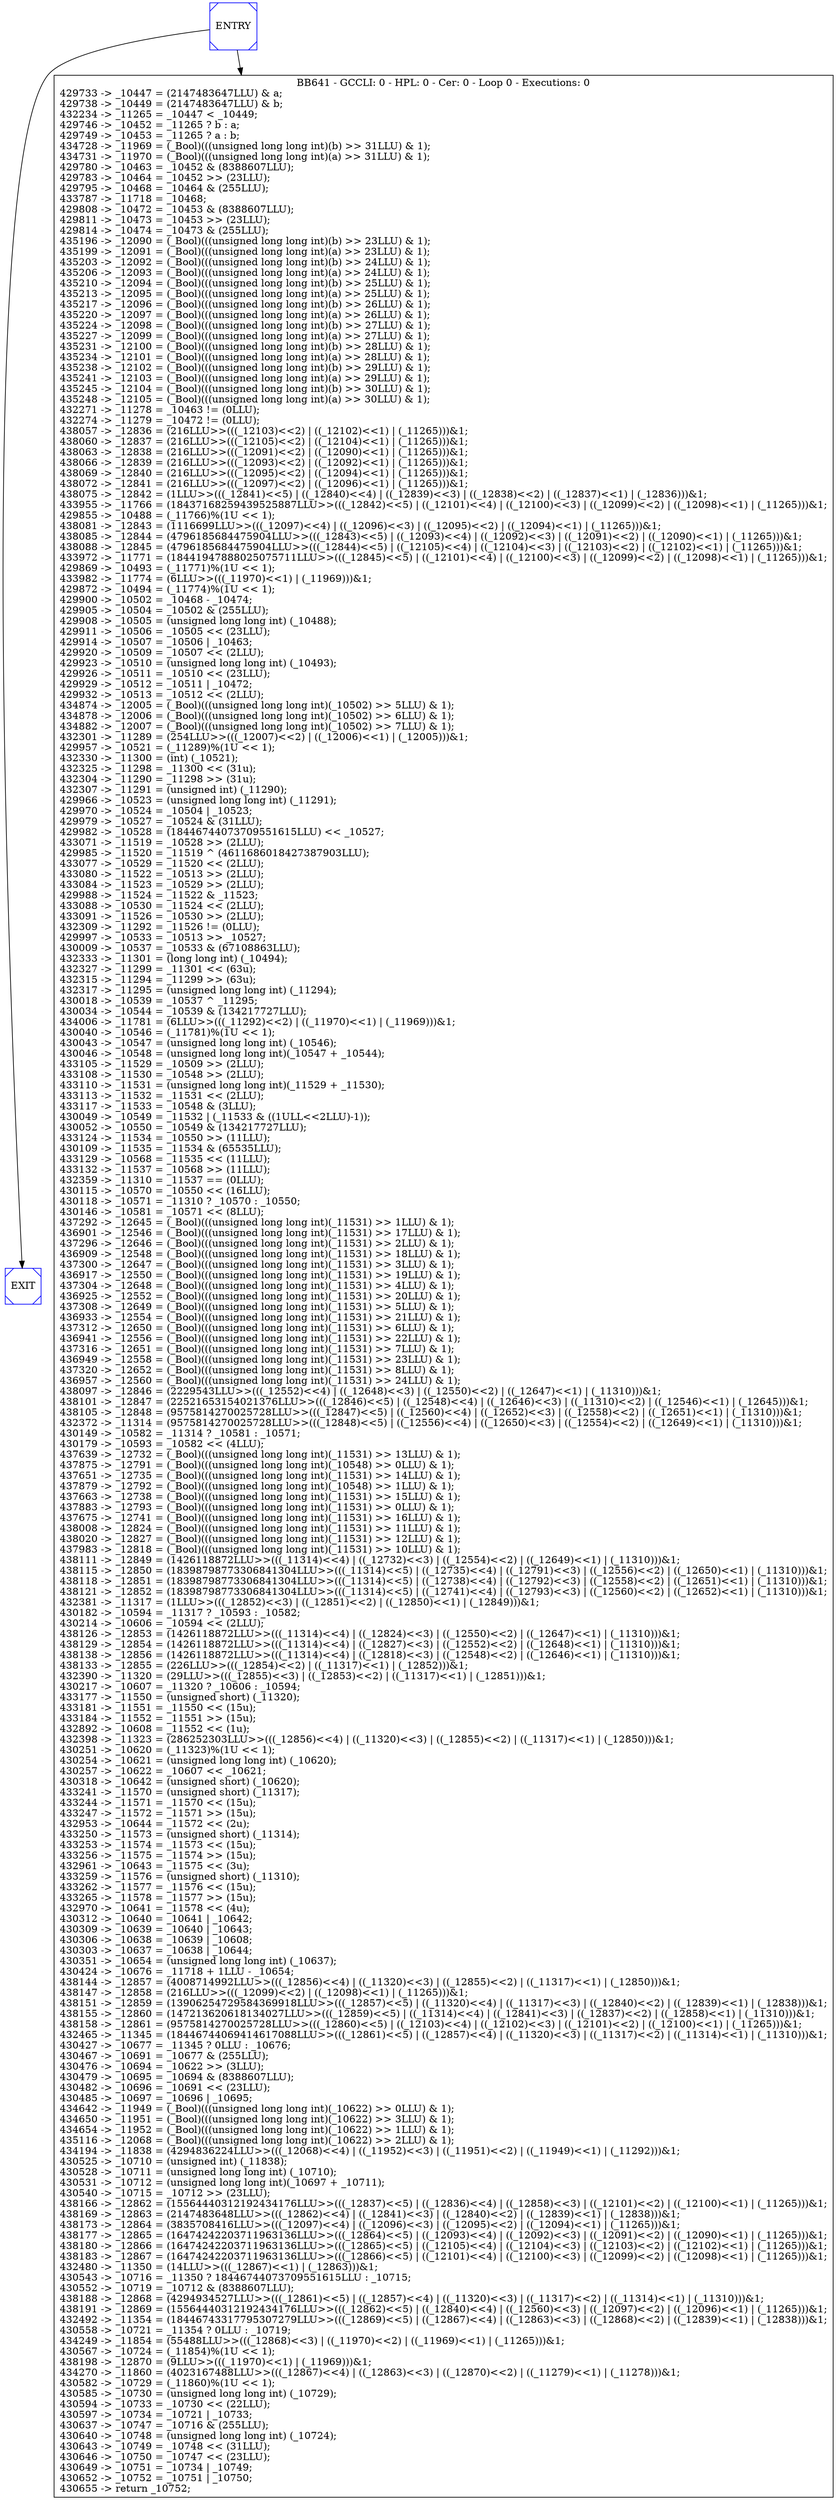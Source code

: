 digraph G {
0[color=blue,shape=Msquare, label="ENTRY"];
1[color=blue,shape=Msquare, label="EXIT"];
2[shape=box, label="BB641 - GCCLI: 0 - HPL: 0 - Cer: 0 - Loop 0 - Executions: 0\n429733 -> _10447 = (2147483647LLU) & a;\l429738 -> _10449 = (2147483647LLU) & b;\l432234 -> _11265 = _10447 < _10449;\l429746 -> _10452 = _11265 ? b : a;\l429749 -> _10453 = _11265 ? a : b;\l434728 -> _11969 = (_Bool)(((unsigned long long int)(b) >> 31LLU) & 1);\l434731 -> _11970 = (_Bool)(((unsigned long long int)(a) >> 31LLU) & 1);\l429780 -> _10463 = _10452 & (8388607LLU);\l429783 -> _10464 = _10452 >> (23LLU);\l429795 -> _10468 = _10464 & (255LLU);\l433787 -> _11718 = _10468;\l429808 -> _10472 = _10453 & (8388607LLU);\l429811 -> _10473 = _10453 >> (23LLU);\l429814 -> _10474 = _10473 & (255LLU);\l435196 -> _12090 = (_Bool)(((unsigned long long int)(b) >> 23LLU) & 1);\l435199 -> _12091 = (_Bool)(((unsigned long long int)(a) >> 23LLU) & 1);\l435203 -> _12092 = (_Bool)(((unsigned long long int)(b) >> 24LLU) & 1);\l435206 -> _12093 = (_Bool)(((unsigned long long int)(a) >> 24LLU) & 1);\l435210 -> _12094 = (_Bool)(((unsigned long long int)(b) >> 25LLU) & 1);\l435213 -> _12095 = (_Bool)(((unsigned long long int)(a) >> 25LLU) & 1);\l435217 -> _12096 = (_Bool)(((unsigned long long int)(b) >> 26LLU) & 1);\l435220 -> _12097 = (_Bool)(((unsigned long long int)(a) >> 26LLU) & 1);\l435224 -> _12098 = (_Bool)(((unsigned long long int)(b) >> 27LLU) & 1);\l435227 -> _12099 = (_Bool)(((unsigned long long int)(a) >> 27LLU) & 1);\l435231 -> _12100 = (_Bool)(((unsigned long long int)(b) >> 28LLU) & 1);\l435234 -> _12101 = (_Bool)(((unsigned long long int)(a) >> 28LLU) & 1);\l435238 -> _12102 = (_Bool)(((unsigned long long int)(b) >> 29LLU) & 1);\l435241 -> _12103 = (_Bool)(((unsigned long long int)(a) >> 29LLU) & 1);\l435245 -> _12104 = (_Bool)(((unsigned long long int)(b) >> 30LLU) & 1);\l435248 -> _12105 = (_Bool)(((unsigned long long int)(a) >> 30LLU) & 1);\l432271 -> _11278 = _10463 != (0LLU);\l432274 -> _11279 = _10472 != (0LLU);\l438057 -> _12836 = (216LLU>>(((_12103)<<2) | ((_12102)<<1) | (_11265)))&1;\l438060 -> _12837 = (216LLU>>(((_12105)<<2) | ((_12104)<<1) | (_11265)))&1;\l438063 -> _12838 = (216LLU>>(((_12091)<<2) | ((_12090)<<1) | (_11265)))&1;\l438066 -> _12839 = (216LLU>>(((_12093)<<2) | ((_12092)<<1) | (_11265)))&1;\l438069 -> _12840 = (216LLU>>(((_12095)<<2) | ((_12094)<<1) | (_11265)))&1;\l438072 -> _12841 = (216LLU>>(((_12097)<<2) | ((_12096)<<1) | (_11265)))&1;\l438075 -> _12842 = (1LLU>>(((_12841)<<5) | ((_12840)<<4) | ((_12839)<<3) | ((_12838)<<2) | ((_12837)<<1) | (_12836)))&1;\l433955 -> _11766 = (18437168259439525887LLU>>(((_12842)<<5) | ((_12101)<<4) | ((_12100)<<3) | ((_12099)<<2) | ((_12098)<<1) | (_11265)))&1;\l429855 -> _10488 = (_11766)%(1U << 1);\l438081 -> _12843 = (1116699LLU>>(((_12097)<<4) | ((_12096)<<3) | ((_12095)<<2) | ((_12094)<<1) | (_11265)))&1;\l438085 -> _12844 = (4796185684475904LLU>>(((_12843)<<5) | ((_12093)<<4) | ((_12092)<<3) | ((_12091)<<2) | ((_12090)<<1) | (_11265)))&1;\l438088 -> _12845 = (4796185684475904LLU>>(((_12844)<<5) | ((_12105)<<4) | ((_12104)<<3) | ((_12103)<<2) | ((_12102)<<1) | (_11265)))&1;\l433972 -> _11771 = (18441947888025075711LLU>>(((_12845)<<5) | ((_12101)<<4) | ((_12100)<<3) | ((_12099)<<2) | ((_12098)<<1) | (_11265)))&1;\l429869 -> _10493 = (_11771)%(1U << 1);\l433982 -> _11774 = (6LLU>>(((_11970)<<1) | (_11969)))&1;\l429872 -> _10494 = (_11774)%(1U << 1);\l429900 -> _10502 = _10468 - _10474;\l429905 -> _10504 = _10502 & (255LLU);\l429908 -> _10505 = (unsigned long long int) (_10488);\l429911 -> _10506 = _10505 << (23LLU);\l429914 -> _10507 = _10506 | _10463;\l429920 -> _10509 = _10507 << (2LLU);\l429923 -> _10510 = (unsigned long long int) (_10493);\l429926 -> _10511 = _10510 << (23LLU);\l429929 -> _10512 = _10511 | _10472;\l429932 -> _10513 = _10512 << (2LLU);\l434874 -> _12005 = (_Bool)(((unsigned long long int)(_10502) >> 5LLU) & 1);\l434878 -> _12006 = (_Bool)(((unsigned long long int)(_10502) >> 6LLU) & 1);\l434882 -> _12007 = (_Bool)(((unsigned long long int)(_10502) >> 7LLU) & 1);\l432301 -> _11289 = (254LLU>>(((_12007)<<2) | ((_12006)<<1) | (_12005)))&1;\l429957 -> _10521 = (_11289)%(1U << 1);\l432330 -> _11300 = (int) (_10521);\l432325 -> _11298 = _11300 << (31u);\l432304 -> _11290 = _11298 >> (31u);\l432307 -> _11291 = (unsigned int) (_11290);\l429966 -> _10523 = (unsigned long long int) (_11291);\l429970 -> _10524 = _10504 | _10523;\l429979 -> _10527 = _10524 & (31LLU);\l429982 -> _10528 = (18446744073709551615LLU) << _10527;\l433071 -> _11519 = _10528 >> (2LLU);\l429985 -> _11520 = _11519 ^ (4611686018427387903LLU);\l433077 -> _10529 = _11520 << (2LLU);\l433080 -> _11522 = _10513 >> (2LLU);\l433084 -> _11523 = _10529 >> (2LLU);\l429988 -> _11524 = _11522 & _11523;\l433088 -> _10530 = _11524 << (2LLU);\l433091 -> _11526 = _10530 >> (2LLU);\l432309 -> _11292 = _11526 != (0LLU);\l429997 -> _10533 = _10513 >> _10527;\l430009 -> _10537 = _10533 & (67108863LLU);\l432333 -> _11301 = (long long int) (_10494);\l432327 -> _11299 = _11301 << (63u);\l432315 -> _11294 = _11299 >> (63u);\l432317 -> _11295 = (unsigned long long int) (_11294);\l430018 -> _10539 = _10537 ^ _11295;\l430034 -> _10544 = _10539 & (134217727LLU);\l434006 -> _11781 = (6LLU>>(((_11292)<<2) | ((_11970)<<1) | (_11969)))&1;\l430040 -> _10546 = (_11781)%(1U << 1);\l430043 -> _10547 = (unsigned long long int) (_10546);\l430046 -> _10548 = (unsigned long long int)(_10547 + _10544);\l433105 -> _11529 = _10509 >> (2LLU);\l433108 -> _11530 = _10548 >> (2LLU);\l433110 -> _11531 = (unsigned long long int)(_11529 + _11530);\l433113 -> _11532 = _11531 << (2LLU);\l433117 -> _11533 = _10548 & (3LLU);\l430049 -> _10549 = _11532 | (_11533 & ((1ULL<<2LLU)-1));\l430052 -> _10550 = _10549 & (134217727LLU);\l433124 -> _11534 = _10550 >> (11LLU);\l430109 -> _11535 = _11534 & (65535LLU);\l433129 -> _10568 = _11535 << (11LLU);\l433132 -> _11537 = _10568 >> (11LLU);\l432359 -> _11310 = _11537 == (0LLU);\l430115 -> _10570 = _10550 << (16LLU);\l430118 -> _10571 = _11310 ? _10570 : _10550;\l430146 -> _10581 = _10571 << (8LLU);\l437292 -> _12645 = (_Bool)(((unsigned long long int)(_11531) >> 1LLU) & 1);\l436901 -> _12546 = (_Bool)(((unsigned long long int)(_11531) >> 17LLU) & 1);\l437296 -> _12646 = (_Bool)(((unsigned long long int)(_11531) >> 2LLU) & 1);\l436909 -> _12548 = (_Bool)(((unsigned long long int)(_11531) >> 18LLU) & 1);\l437300 -> _12647 = (_Bool)(((unsigned long long int)(_11531) >> 3LLU) & 1);\l436917 -> _12550 = (_Bool)(((unsigned long long int)(_11531) >> 19LLU) & 1);\l437304 -> _12648 = (_Bool)(((unsigned long long int)(_11531) >> 4LLU) & 1);\l436925 -> _12552 = (_Bool)(((unsigned long long int)(_11531) >> 20LLU) & 1);\l437308 -> _12649 = (_Bool)(((unsigned long long int)(_11531) >> 5LLU) & 1);\l436933 -> _12554 = (_Bool)(((unsigned long long int)(_11531) >> 21LLU) & 1);\l437312 -> _12650 = (_Bool)(((unsigned long long int)(_11531) >> 6LLU) & 1);\l436941 -> _12556 = (_Bool)(((unsigned long long int)(_11531) >> 22LLU) & 1);\l437316 -> _12651 = (_Bool)(((unsigned long long int)(_11531) >> 7LLU) & 1);\l436949 -> _12558 = (_Bool)(((unsigned long long int)(_11531) >> 23LLU) & 1);\l437320 -> _12652 = (_Bool)(((unsigned long long int)(_11531) >> 8LLU) & 1);\l436957 -> _12560 = (_Bool)(((unsigned long long int)(_11531) >> 24LLU) & 1);\l438097 -> _12846 = (2229543LLU>>(((_12552)<<4) | ((_12648)<<3) | ((_12550)<<2) | ((_12647)<<1) | (_11310)))&1;\l438101 -> _12847 = (22521653154021376LLU>>(((_12846)<<5) | ((_12548)<<4) | ((_12646)<<3) | ((_11310)<<2) | ((_12546)<<1) | (_12645)))&1;\l438105 -> _12848 = (9575814270025728LLU>>(((_12847)<<5) | ((_12560)<<4) | ((_12652)<<3) | ((_12558)<<2) | ((_12651)<<1) | (_11310)))&1;\l432372 -> _11314 = (9575814270025728LLU>>(((_12848)<<5) | ((_12556)<<4) | ((_12650)<<3) | ((_12554)<<2) | ((_12649)<<1) | (_11310)))&1;\l430149 -> _10582 = _11314 ? _10581 : _10571;\l430179 -> _10593 = _10582 << (4LLU);\l437639 -> _12732 = (_Bool)(((unsigned long long int)(_11531) >> 13LLU) & 1);\l437875 -> _12791 = (_Bool)(((unsigned long long int)(_10548) >> 0LLU) & 1);\l437651 -> _12735 = (_Bool)(((unsigned long long int)(_11531) >> 14LLU) & 1);\l437879 -> _12792 = (_Bool)(((unsigned long long int)(_10548) >> 1LLU) & 1);\l437663 -> _12738 = (_Bool)(((unsigned long long int)(_11531) >> 15LLU) & 1);\l437883 -> _12793 = (_Bool)(((unsigned long long int)(_11531) >> 0LLU) & 1);\l437675 -> _12741 = (_Bool)(((unsigned long long int)(_11531) >> 16LLU) & 1);\l438008 -> _12824 = (_Bool)(((unsigned long long int)(_11531) >> 11LLU) & 1);\l438020 -> _12827 = (_Bool)(((unsigned long long int)(_11531) >> 12LLU) & 1);\l437983 -> _12818 = (_Bool)(((unsigned long long int)(_11531) >> 10LLU) & 1);\l438111 -> _12849 = (1426118872LLU>>(((_11314)<<4) | ((_12732)<<3) | ((_12554)<<2) | ((_12649)<<1) | (_11310)))&1;\l438115 -> _12850 = (18398798773306841304LLU>>(((_11314)<<5) | ((_12735)<<4) | ((_12791)<<3) | ((_12556)<<2) | ((_12650)<<1) | (_11310)))&1;\l438118 -> _12851 = (18398798773306841304LLU>>(((_11314)<<5) | ((_12738)<<4) | ((_12792)<<3) | ((_12558)<<2) | ((_12651)<<1) | (_11310)))&1;\l438121 -> _12852 = (18398798773306841304LLU>>(((_11314)<<5) | ((_12741)<<4) | ((_12793)<<3) | ((_12560)<<2) | ((_12652)<<1) | (_11310)))&1;\l432381 -> _11317 = (1LLU>>(((_12852)<<3) | ((_12851)<<2) | ((_12850)<<1) | (_12849)))&1;\l430182 -> _10594 = _11317 ? _10593 : _10582;\l430214 -> _10606 = _10594 << (2LLU);\l438126 -> _12853 = (1426118872LLU>>(((_11314)<<4) | ((_12824)<<3) | ((_12550)<<2) | ((_12647)<<1) | (_11310)))&1;\l438129 -> _12854 = (1426118872LLU>>(((_11314)<<4) | ((_12827)<<3) | ((_12552)<<2) | ((_12648)<<1) | (_11310)))&1;\l438138 -> _12856 = (1426118872LLU>>(((_11314)<<4) | ((_12818)<<3) | ((_12548)<<2) | ((_12646)<<1) | (_11310)))&1;\l438133 -> _12855 = (226LLU>>(((_12854)<<2) | ((_11317)<<1) | (_12852)))&1;\l432390 -> _11320 = (29LLU>>(((_12855)<<3) | ((_12853)<<2) | ((_11317)<<1) | (_12851)))&1;\l430217 -> _10607 = _11320 ? _10606 : _10594;\l433177 -> _11550 = (unsigned short) (_11320);\l433181 -> _11551 = _11550 << (15u);\l433184 -> _11552 = _11551 >> (15u);\l432892 -> _10608 = _11552 << (1u);\l432398 -> _11323 = (286252303LLU>>(((_12856)<<4) | ((_11320)<<3) | ((_12855)<<2) | ((_11317)<<1) | (_12850)))&1;\l430251 -> _10620 = (_11323)%(1U << 1);\l430254 -> _10621 = (unsigned long long int) (_10620);\l430257 -> _10622 = _10607 << _10621;\l430318 -> _10642 = (unsigned short) (_10620);\l433241 -> _11570 = (unsigned short) (_11317);\l433244 -> _11571 = _11570 << (15u);\l433247 -> _11572 = _11571 >> (15u);\l432953 -> _10644 = _11572 << (2u);\l433250 -> _11573 = (unsigned short) (_11314);\l433253 -> _11574 = _11573 << (15u);\l433256 -> _11575 = _11574 >> (15u);\l432961 -> _10643 = _11575 << (3u);\l433259 -> _11576 = (unsigned short) (_11310);\l433262 -> _11577 = _11576 << (15u);\l433265 -> _11578 = _11577 >> (15u);\l432970 -> _10641 = _11578 << (4u);\l430312 -> _10640 = _10641 | _10642;\l430309 -> _10639 = _10640 | _10643;\l430306 -> _10638 = _10639 | _10608;\l430303 -> _10637 = _10638 | _10644;\l430351 -> _10654 = (unsigned long long int) (_10637);\l430424 -> _10676 = _11718 + 1LLU - _10654;\l438144 -> _12857 = (4008714992LLU>>(((_12856)<<4) | ((_11320)<<3) | ((_12855)<<2) | ((_11317)<<1) | (_12850)))&1;\l438147 -> _12858 = (216LLU>>(((_12099)<<2) | ((_12098)<<1) | (_11265)))&1;\l438151 -> _12859 = (13906254729584369918LLU>>(((_12857)<<5) | ((_11320)<<4) | ((_11317)<<3) | ((_12840)<<2) | ((_12839)<<1) | (_12838)))&1;\l438155 -> _12860 = (147213620618134027LLU>>(((_12859)<<5) | ((_11314)<<4) | ((_12841)<<3) | ((_12837)<<2) | ((_12858)<<1) | (_11310)))&1;\l438158 -> _12861 = (9575814270025728LLU>>(((_12860)<<5) | ((_12103)<<4) | ((_12102)<<3) | ((_12101)<<2) | ((_12100)<<1) | (_11265)))&1;\l432465 -> _11345 = (18446744069414617088LLU>>(((_12861)<<5) | ((_12857)<<4) | ((_11320)<<3) | ((_11317)<<2) | ((_11314)<<1) | (_11310)))&1;\l430427 -> _10677 = _11345 ? 0LLU : _10676;\l430467 -> _10691 = _10677 & (255LLU);\l430476 -> _10694 = _10622 >> (3LLU);\l430479 -> _10695 = _10694 & (8388607LLU);\l430482 -> _10696 = _10691 << (23LLU);\l430485 -> _10697 = _10696 | _10695;\l434642 -> _11949 = (_Bool)(((unsigned long long int)(_10622) >> 0LLU) & 1);\l434650 -> _11951 = (_Bool)(((unsigned long long int)(_10622) >> 3LLU) & 1);\l434654 -> _11952 = (_Bool)(((unsigned long long int)(_10622) >> 1LLU) & 1);\l435116 -> _12068 = (_Bool)(((unsigned long long int)(_10622) >> 2LLU) & 1);\l434194 -> _11838 = (4294836224LLU>>(((_12068)<<4) | ((_11952)<<3) | ((_11951)<<2) | ((_11949)<<1) | (_11292)))&1;\l430525 -> _10710 = (unsigned int) (_11838);\l430528 -> _10711 = (unsigned long long int) (_10710);\l430531 -> _10712 = (unsigned long long int)(_10697 + _10711);\l430540 -> _10715 = _10712 >> (23LLU);\l438166 -> _12862 = (15564440312192434176LLU>>(((_12837)<<5) | ((_12836)<<4) | ((_12858)<<3) | ((_12101)<<2) | ((_12100)<<1) | (_11265)))&1;\l438169 -> _12863 = (2147483648LLU>>(((_12862)<<4) | ((_12841)<<3) | ((_12840)<<2) | ((_12839)<<1) | (_12838)))&1;\l438173 -> _12864 = (3835708416LLU>>(((_12097)<<4) | ((_12096)<<3) | ((_12095)<<2) | ((_12094)<<1) | (_11265)))&1;\l438177 -> _12865 = (16474242203711963136LLU>>(((_12864)<<5) | ((_12093)<<4) | ((_12092)<<3) | ((_12091)<<2) | ((_12090)<<1) | (_11265)))&1;\l438180 -> _12866 = (16474242203711963136LLU>>(((_12865)<<5) | ((_12105)<<4) | ((_12104)<<3) | ((_12103)<<2) | ((_12102)<<1) | (_11265)))&1;\l438183 -> _12867 = (16474242203711963136LLU>>(((_12866)<<5) | ((_12101)<<4) | ((_12100)<<3) | ((_12099)<<2) | ((_12098)<<1) | (_11265)))&1;\l432480 -> _11350 = (14LLU>>(((_12867)<<1) | (_12863)))&1;\l430543 -> _10716 = _11350 ? 18446744073709551615LLU : _10715;\l430552 -> _10719 = _10712 & (8388607LLU);\l438188 -> _12868 = (4294934527LLU>>(((_12861)<<5) | ((_12857)<<4) | ((_11320)<<3) | ((_11317)<<2) | ((_11314)<<1) | (_11310)))&1;\l438191 -> _12869 = (15564440312192434176LLU>>(((_12862)<<5) | ((_12840)<<4) | ((_12560)<<3) | ((_12097)<<2) | ((_12096)<<1) | (_11265)))&1;\l432492 -> _11354 = (18446743317795307279LLU>>(((_12869)<<5) | ((_12867)<<4) | ((_12863)<<3) | ((_12868)<<2) | ((_12839)<<1) | (_12838)))&1;\l430558 -> _10721 = _11354 ? 0LLU : _10719;\l434249 -> _11854 = (55488LLU>>(((_12868)<<3) | ((_11970)<<2) | ((_11969)<<1) | (_11265)))&1;\l430567 -> _10724 = (_11854)%(1U << 1);\l438198 -> _12870 = (9LLU>>(((_11970)<<1) | (_11969)))&1;\l434270 -> _11860 = (4023167488LLU>>(((_12867)<<4) | ((_12863)<<3) | ((_12870)<<2) | ((_11279)<<1) | (_11278)))&1;\l430582 -> _10729 = (_11860)%(1U << 1);\l430585 -> _10730 = (unsigned long long int) (_10729);\l430594 -> _10733 = _10730 << (22LLU);\l430597 -> _10734 = _10721 | _10733;\l430637 -> _10747 = _10716 & (255LLU);\l430640 -> _10748 = (unsigned long long int) (_10724);\l430643 -> _10749 = _10748 << (31LLU);\l430646 -> _10750 = _10747 << (23LLU);\l430649 -> _10751 = _10734 | _10749;\l430652 -> _10752 = _10751 | _10750;\l430655 -> return _10752;\l"];
0->1 [fontcolor=blue];
0->2 [fontcolor=blue];
}
